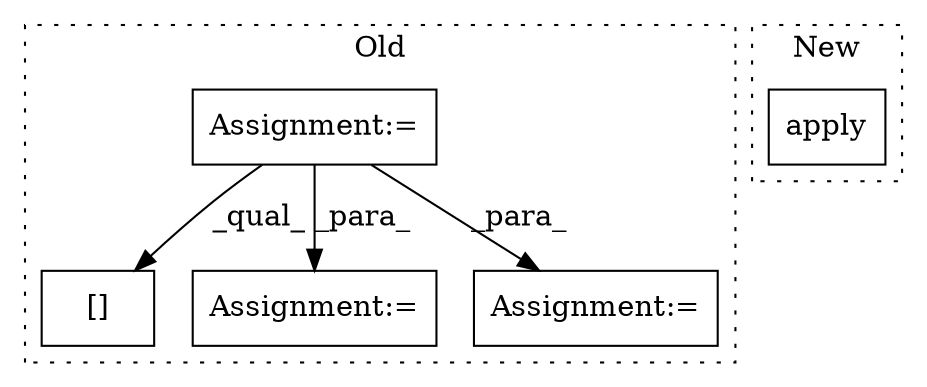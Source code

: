 digraph G {
subgraph cluster0 {
1 [label="[]" a="2" s="4490,4496" l="5,1" shape="box"];
3 [label="Assignment:=" a="7" s="4161" l="7" shape="box"];
4 [label="Assignment:=" a="7" s="4621" l="1" shape="box"];
5 [label="Assignment:=" a="7" s="4462" l="1" shape="box"];
label = "Old";
style="dotted";
}
subgraph cluster1 {
2 [label="apply" a="32" s="6646,6681" l="6,1" shape="box"];
label = "New";
style="dotted";
}
3 -> 1 [label="_qual_"];
3 -> 5 [label="_para_"];
3 -> 4 [label="_para_"];
}